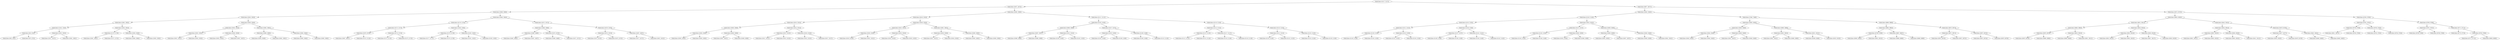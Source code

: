 digraph G{
1049570291 [label="Node{data=[5127, 5127]}"]
1049570291 -> 16862150
16862150 [label="Node{data=[4972, 4972]}"]
16862150 -> 1183499435
1183499435 [label="Node{data=[3066, 3066]}"]
1183499435 -> 1205115348
1205115348 [label="Node{data=[3050, 3050]}"]
1205115348 -> 4452974
4452974 [label="Node{data=[2082, 2082]}"]
4452974 -> 186111707
186111707 [label="Node{data=[1545, 1545]}"]
186111707 -> 455664782
455664782 [label="Node{data=[910, 910]}"]
455664782 -> 2027017222
2027017222 [label="Node{data=[852, 852]}"]
455664782 -> 1730054640
1730054640 [label="Node{data=[973, 973]}"]
186111707 -> 1376398022
1376398022 [label="Node{data=[2032, 2032]}"]
1376398022 -> 249211037
249211037 [label="Node{data=[2027, 2027]}"]
1376398022 -> 2019376292
2019376292 [label="Node{data=[2061, 2061]}"]
4452974 -> 1805613910
1805613910 [label="Node{data=[2823, 2823]}"]
1805613910 -> 1749037305
1749037305 [label="Node{data=[2176, 2176]}"]
1749037305 -> 856027948
856027948 [label="Node{data=[2091, 2091]}"]
1749037305 -> 581718516
581718516 [label="Node{data=[2272, 2272]}"]
1805613910 -> 846846780
846846780 [label="Node{data=[2926, 2926]}"]
846846780 -> 1532490354
1532490354 [label="Node{data=[2894, 2894]}"]
846846780 -> 1205335719
1205335719 [label="Node{data=[2955, 2955]}"]
1205115348 -> 129248344
129248344 [label="Node{data=[3058, 3058]}"]
129248344 -> 2070460329
2070460329 [label="Node{data=[3054, 3054]}"]
2070460329 -> 524820180
524820180 [label="Node{data=[3052, 3052]}"]
524820180 -> 1741857108
1741857108 [label="Node{data=[3051, 3051]}"]
524820180 -> 1101174554
1101174554 [label="Node{data=[3053, 3053]}"]
2070460329 -> 2135532920
2135532920 [label="Node{data=[3056, 3056]}"]
2135532920 -> 539540219
539540219 [label="Node{data=[3055, 3055]}"]
2135532920 -> 1375889323
1375889323 [label="Node{data=[3057, 3057]}"]
129248344 -> 130883766
130883766 [label="Node{data=[3062, 3062]}"]
130883766 -> 891103058
891103058 [label="Node{data=[3060, 3060]}"]
891103058 -> 1351068776
1351068776 [label="Node{data=[3059, 3059]}"]
891103058 -> 293189356
293189356 [label="Node{data=[3061, 3061]}"]
130883766 -> 2145381605
2145381605 [label="Node{data=[3064, 3064]}"]
2145381605 -> 597980155
597980155 [label="Node{data=[3063, 3063]}"]
2145381605 -> 1319993099
1319993099 [label="Node{data=[3065, 3065]}"]
1183499435 -> 314539748
314539748 [label="Node{data=[3464, 3464]}"]
314539748 -> 310837394
310837394 [label="Node{data=[3176, 3176]}"]
310837394 -> 314344082
314344082 [label="Node{data=[3172, 3172]}"]
314344082 -> 927785705
927785705 [label="Node{data=[3078, 3078]}"]
927785705 -> 1592652474
1592652474 [label="Node{data=[3067, 3067]}"]
927785705 -> 1959066213
1959066213 [label="Node{data=[3113, 3113]}"]
314344082 -> 35278461
35278461 [label="Node{data=[3174, 3174]}"]
35278461 -> 1376894845
1376894845 [label="Node{data=[3173, 3173]}"]
35278461 -> 1675161511
1675161511 [label="Node{data=[3175, 3175]}"]
310837394 -> 815543915
815543915 [label="Node{data=[3180, 3180]}"]
815543915 -> 1613098915
1613098915 [label="Node{data=[3178, 3178]}"]
1613098915 -> 1058037389
1058037389 [label="Node{data=[3177, 3177]}"]
1613098915 -> 462502687
462502687 [label="Node{data=[3179, 3179]}"]
815543915 -> 1257204072
1257204072 [label="Node{data=[3182, 3182]}"]
1257204072 -> 100196193
100196193 [label="Node{data=[3181, 3181]}"]
1257204072 -> 941694309
941694309 [label="Node{data=[3183, 3183]}"]
314539748 -> 712671421
712671421 [label="Node{data=[3472, 3472]}"]
712671421 -> 460265651
460265651 [label="Node{data=[3468, 3468]}"]
460265651 -> 1479528296
1479528296 [label="Node{data=[3466, 3466]}"]
1479528296 -> 1750416189
1750416189 [label="Node{data=[3465, 3465]}"]
1479528296 -> 374616546
374616546 [label="Node{data=[3467, 3467]}"]
460265651 -> 1973225755
1973225755 [label="Node{data=[3470, 3470]}"]
1973225755 -> 1408224335
1408224335 [label="Node{data=[3469, 3469]}"]
1973225755 -> 304253404
304253404 [label="Node{data=[3471, 3471]}"]
712671421 -> 634282331
634282331 [label="Node{data=[3476, 3476]}"]
634282331 -> 939946280
939946280 [label="Node{data=[3474, 3474]}"]
939946280 -> 354836435
354836435 [label="Node{data=[3473, 3473]}"]
939946280 -> 332159170
332159170 [label="Node{data=[3475, 3475]}"]
634282331 -> 1172191065
1172191065 [label="Node{data=[4587, 4587]}"]
1172191065 -> 1322942971
1322942971 [label="Node{data=[3477, 3477]}"]
1172191065 -> 1764067124
1764067124 [label="Node{data=[4812, 4812]}"]
16862150 -> 417257626
417257626 [label="Node{data=[5095, 5095]}"]
417257626 -> 739131431
739131431 [label="Node{data=[5018, 5018]}"]
739131431 -> 918673668
918673668 [label="Node{data=[5010, 5010]}"]
918673668 -> 1931015375
1931015375 [label="Node{data=[5006, 5006]}"]
1931015375 -> 502065214
502065214 [label="Node{data=[5004, 5004]}"]
502065214 -> 1128107228
1128107228 [label="Node{data=[5003, 5003]}"]
502065214 -> 2072802374
2072802374 [label="Node{data=[5005, 5005]}"]
1931015375 -> 1334204788
1334204788 [label="Node{data=[5008, 5008]}"]
1334204788 -> 902948258
902948258 [label="Node{data=[5007, 5007]}"]
1334204788 -> 438682792
438682792 [label="Node{data=[5009, 5009]}"]
918673668 -> 43232750
43232750 [label="Node{data=[5014, 5014]}"]
43232750 -> 2141391153
2141391153 [label="Node{data=[5012, 5012]}"]
2141391153 -> 1164255122
1164255122 [label="Node{data=[5011, 5011]}"]
2141391153 -> 1901167378
1901167378 [label="Node{data=[5013, 5013]}"]
43232750 -> 1857207307
1857207307 [label="Node{data=[5016, 5016]}"]
1857207307 -> 163564141
163564141 [label="Node{data=[5015, 5015]}"]
1857207307 -> 1691082055
1691082055 [label="Node{data=[5017, 5017]}"]
739131431 -> 436181983
436181983 [label="Node{data=[5026, 5026]}"]
436181983 -> 1658207759
1658207759 [label="Node{data=[5022, 5022]}"]
1658207759 -> 365784218
365784218 [label="Node{data=[5020, 5020]}"]
365784218 -> 794208897
794208897 [label="Node{data=[5019, 5019]}"]
365784218 -> 1242758615
1242758615 [label="Node{data=[5021, 5021]}"]
1658207759 -> 426214620
426214620 [label="Node{data=[5024, 5024]}"]
426214620 -> 1739621078
1739621078 [label="Node{data=[5023, 5023]}"]
426214620 -> 2108177923
2108177923 [label="Node{data=[5025, 5025]}"]
436181983 -> 537499684
537499684 [label="Node{data=[5091, 5091]}"]
537499684 -> 99461533
99461533 [label="Node{data=[5028, 5028]}"]
99461533 -> 1713913284
1713913284 [label="Node{data=[5027, 5027]}"]
99461533 -> 1523339044
1523339044 [label="Node{data=[5054, 5054]}"]
537499684 -> 921183457
921183457 [label="Node{data=[5093, 5093]}"]
921183457 -> 1579270880
1579270880 [label="Node{data=[5092, 5092]}"]
921183457 -> 2042630909
2042630909 [label="Node{data=[5094, 5094]}"]
417257626 -> 1104005006
1104005006 [label="Node{data=[5111, 5111]}"]
1104005006 -> 913652858
913652858 [label="Node{data=[5103, 5103]}"]
913652858 -> 1712578198
1712578198 [label="Node{data=[5099, 5099]}"]
1712578198 -> 524119891
524119891 [label="Node{data=[5097, 5097]}"]
524119891 -> 811809421
811809421 [label="Node{data=[5096, 5096]}"]
524119891 -> 803882519
803882519 [label="Node{data=[5098, 5098]}"]
1712578198 -> 1467337234
1467337234 [label="Node{data=[5101, 5101]}"]
1467337234 -> 591818840
591818840 [label="Node{data=[5100, 5100]}"]
1467337234 -> 181965295
181965295 [label="Node{data=[5102, 5102]}"]
913652858 -> 2004857949
2004857949 [label="Node{data=[5107, 5107]}"]
2004857949 -> 245614074
245614074 [label="Node{data=[5105, 5105]}"]
245614074 -> 511156422
511156422 [label="Node{data=[5104, 5104]}"]
245614074 -> 1357778190
1357778190 [label="Node{data=[5106, 5106]}"]
2004857949 -> 1522107922
1522107922 [label="Node{data=[5109, 5109]}"]
1522107922 -> 1252328618
1252328618 [label="Node{data=[5108, 5108]}"]
1522107922 -> 1777855656
1777855656 [label="Node{data=[5110, 5110]}"]
1104005006 -> 1230052069
1230052069 [label="Node{data=[5119, 5119]}"]
1230052069 -> 1607371979
1607371979 [label="Node{data=[5115, 5115]}"]
1607371979 -> 1026315212
1026315212 [label="Node{data=[5113, 5113]}"]
1026315212 -> 1802005101
1802005101 [label="Node{data=[5112, 5112]}"]
1026315212 -> 707773399
707773399 [label="Node{data=[5114, 5114]}"]
1607371979 -> 28097165
28097165 [label="Node{data=[5117, 5117]}"]
28097165 -> 1581333319
1581333319 [label="Node{data=[5116, 5116]}"]
28097165 -> 1993476576
1993476576 [label="Node{data=[5118, 5118]}"]
1230052069 -> 582442390
582442390 [label="Node{data=[5123, 5123]}"]
582442390 -> 1185670047
1185670047 [label="Node{data=[5121, 5121]}"]
1185670047 -> 291988238
291988238 [label="Node{data=[5120, 5120]}"]
1185670047 -> 2006771147
2006771147 [label="Node{data=[5122, 5122]}"]
582442390 -> 1876905283
1876905283 [label="Node{data=[5125, 5125]}"]
1876905283 -> 1995570236
1995570236 [label="Node{data=[5124, 5124]}"]
1876905283 -> 1545903871
1545903871 [label="Node{data=[5126, 5126]}"]
1049570291 -> 1283885581
1283885581 [label="Node{data=[8877, 8877]}"]
1283885581 -> 1495692171
1495692171 [label="Node{data=[5642, 5642]}"]
1495692171 -> 550462607
550462607 [label="Node{data=[5143, 5143]}"]
550462607 -> 1491391759
1491391759 [label="Node{data=[5135, 5135]}"]
1491391759 -> 550173436
550173436 [label="Node{data=[5131, 5131]}"]
550173436 -> 1251635013
1251635013 [label="Node{data=[5129, 5129]}"]
1251635013 -> 287998341
287998341 [label="Node{data=[5128, 5128]}"]
1251635013 -> 1872261634
1872261634 [label="Node{data=[5130, 5130]}"]
550173436 -> 418543639
418543639 [label="Node{data=[5133, 5133]}"]
418543639 -> 17554443
17554443 [label="Node{data=[5132, 5132]}"]
418543639 -> 1156076294
1156076294 [label="Node{data=[5134, 5134]}"]
1491391759 -> 1749819899
1749819899 [label="Node{data=[5139, 5139]}"]
1749819899 -> 1677057573
1677057573 [label="Node{data=[5137, 5137]}"]
1677057573 -> 1010937300
1010937300 [label="Node{data=[5136, 5136]}"]
1677057573 -> 985114937
985114937 [label="Node{data=[5138, 5138]}"]
1749819899 -> 872223853
872223853 [label="Node{data=[5141, 5141]}"]
872223853 -> 2125783233
2125783233 [label="Node{data=[5140, 5140]}"]
872223853 -> 1328205262
1328205262 [label="Node{data=[5142, 5142]}"]
550462607 -> 1213418355
1213418355 [label="Node{data=[5610, 5610]}"]
1213418355 -> 332816488
332816488 [label="Node{data=[5147, 5147]}"]
332816488 -> 1253910587
1253910587 [label="Node{data=[5145, 5145]}"]
1253910587 -> 1398855711
1398855711 [label="Node{data=[5144, 5144]}"]
1253910587 -> 28973523
28973523 [label="Node{data=[5146, 5146]}"]
332816488 -> 558886060
558886060 [label="Node{data=[5563, 5563]}"]
558886060 -> 34661454
34661454 [label="Node{data=[5554, 5554]}"]
558886060 -> 1466266675
1466266675 [label="Node{data=[5599, 5599]}"]
1213418355 -> 113281933
113281933 [label="Node{data=[5638, 5638]}"]
113281933 -> 1488207221
1488207221 [label="Node{data=[5636, 5636]}"]
1488207221 -> 1568899257
1568899257 [label="Node{data=[5635, 5635]}"]
1488207221 -> 557560790
557560790 [label="Node{data=[5637, 5637]}"]
113281933 -> 589682847
589682847 [label="Node{data=[5640, 5640]}"]
589682847 -> 1510151707
1510151707 [label="Node{data=[5639, 5639]}"]
589682847 -> 457495466
457495466 [label="Node{data=[5641, 5641]}"]
1495692171 -> 1738368535
1738368535 [label="Node{data=[7948, 7948]}"]
1738368535 -> 1785838427
1785838427 [label="Node{data=[5650, 5650]}"]
1785838427 -> 679533504
679533504 [label="Node{data=[5646, 5646]}"]
679533504 -> 367301881
367301881 [label="Node{data=[5644, 5644]}"]
367301881 -> 424011148
424011148 [label="Node{data=[5643, 5643]}"]
367301881 -> 2122919580
2122919580 [label="Node{data=[5645, 5645]}"]
679533504 -> 1350149206
1350149206 [label="Node{data=[5648, 5648]}"]
1350149206 -> 1628152316
1628152316 [label="Node{data=[5647, 5647]}"]
1350149206 -> 1465143764
1465143764 [label="Node{data=[5649, 5649]}"]
1785838427 -> 1620998252
1620998252 [label="Node{data=[5688, 5688]}"]
1620998252 -> 2111318845
2111318845 [label="Node{data=[5652, 5652]}"]
2111318845 -> 1096839483
1096839483 [label="Node{data=[5651, 5651]}"]
2111318845 -> 886002226
886002226 [label="Node{data=[5680, 5680]}"]
1620998252 -> 662770143
662770143 [label="Node{data=[6321, 6321]}"]
662770143 -> 456939473
456939473 [label="Node{data=[6288, 6288]}"]
662770143 -> 1503073316
1503073316 [label="Node{data=[6323, 6323]}"]
1738368535 -> 394757094
394757094 [label="Node{data=[8869, 8869]}"]
394757094 -> 950495008
950495008 [label="Node{data=[8865, 8865]}"]
950495008 -> 1104952634
1104952634 [label="Node{data=[8789, 8789]}"]
1104952634 -> 537601809
537601809 [label="Node{data=[8095, 8095]}"]
1104952634 -> 196610117
196610117 [label="Node{data=[8815, 8815]}"]
950495008 -> 136704117
136704117 [label="Node{data=[8867, 8867]}"]
136704117 -> 674245030
674245030 [label="Node{data=[8866, 8866]}"]
136704117 -> 1366994974
1366994974 [label="Node{data=[8868, 8868]}"]
394757094 -> 441147476
441147476 [label="Node{data=[8873, 8873]}"]
441147476 -> 1036684592
1036684592 [label="Node{data=[8871, 8871]}"]
1036684592 -> 337575478
337575478 [label="Node{data=[8870, 8870]}"]
1036684592 -> 274745067
274745067 [label="Node{data=[8872, 8872]}"]
441147476 -> 1374215539
1374215539 [label="Node{data=[8875, 8875]}"]
1374215539 -> 950172019
950172019 [label="Node{data=[8874, 8874]}"]
1374215539 -> 1538182943
1538182943 [label="Node{data=[8876, 8876]}"]
1283885581 -> 1231785375
1231785375 [label="Node{data=[9575, 9575]}"]
1231785375 -> 1585435268
1585435268 [label="Node{data=[8920, 8920]}"]
1585435268 -> 1975337433
1975337433 [label="Node{data=[8912, 8912]}"]
1975337433 -> 1481027142
1481027142 [label="Node{data=[8893, 8893]}"]
1481027142 -> 1305794468
1305794468 [label="Node{data=[8879, 8879]}"]
1305794468 -> 1830803304
1830803304 [label="Node{data=[8878, 8878]}"]
1305794468 -> 1916006555
1916006555 [label="Node{data=[8880, 8880]}"]
1481027142 -> 527062021
527062021 [label="Node{data=[8910, 8910]}"]
527062021 -> 1953024443
1953024443 [label="Node{data=[8909, 8909]}"]
527062021 -> 1742730441
1742730441 [label="Node{data=[8911, 8911]}"]
1975337433 -> 176514945
176514945 [label="Node{data=[8916, 8916]}"]
176514945 -> 1191362728
1191362728 [label="Node{data=[8914, 8914]}"]
1191362728 -> 1964371170
1964371170 [label="Node{data=[8913, 8913]}"]
1191362728 -> 1844721461
1844721461 [label="Node{data=[8915, 8915]}"]
176514945 -> 1290595429
1290595429 [label="Node{data=[8918, 8918]}"]
1290595429 -> 490369744
490369744 [label="Node{data=[8917, 8917]}"]
1290595429 -> 1192427369
1192427369 [label="Node{data=[8919, 8919]}"]
1585435268 -> 194192673
194192673 [label="Node{data=[9442, 9442]}"]
194192673 -> 548896754
548896754 [label="Node{data=[8924, 8924]}"]
548896754 -> 1859462598
1859462598 [label="Node{data=[8922, 8922]}"]
1859462598 -> 1055680194
1055680194 [label="Node{data=[8921, 8921]}"]
1859462598 -> 742716947
742716947 [label="Node{data=[8923, 8923]}"]
548896754 -> 932664454
932664454 [label="Node{data=[8926, 8926]}"]
932664454 -> 1881910439
1881910439 [label="Node{data=[8925, 8925]}"]
932664454 -> 766254614
766254614 [label="Node{data=[9411, 9411]}"]
194192673 -> 643011038
643011038 [label="Node{data=[9479, 9479]}"]
643011038 -> 728617718
728617718 [label="Node{data=[9477, 9477]}"]
728617718 -> 109977000
109977000 [label="Node{data=[9453, 9453]}"]
728617718 -> 1260384193
1260384193 [label="Node{data=[9478, 9478]}"]
643011038 -> 1912097309
1912097309 [label="Node{data=[9481, 9481]}"]
1912097309 -> 885509302
885509302 [label="Node{data=[9480, 9480]}"]
1912097309 -> 1121121499
1121121499 [label="Node{data=[9482, 9482]}"]
1231785375 -> 1988590247
1988590247 [label="Node{data=[9765, 9765]}"]
1988590247 -> 1159495368
1159495368 [label="Node{data=[9761, 9761]}"]
1159495368 -> 1337239713
1337239713 [label="Node{data=[9758, 9758]}"]
1337239713 -> 437647776
437647776 [label="Node{data=[9611, 9611]}"]
1337239713 -> 1460337159
1460337159 [label="Node{data=[9760, 9760]}"]
1159495368 -> 1900426256
1900426256 [label="Node{data=[9763, 9763]}"]
1900426256 -> 459107129
459107129 [label="Node{data=[9762, 9762]}"]
1900426256 -> 783309067
783309067 [label="Node{data=[9764, 9764]}"]
1988590247 -> 787108888
787108888 [label="Node{data=[9769, 9769]}"]
787108888 -> 1850475361
1850475361 [label="Node{data=[9767, 9767]}"]
1850475361 -> 507029810
507029810 [label="Node{data=[9766, 9766]}"]
1850475361 -> 845992959
845992959 [label="Node{data=[9768, 9768]}"]
787108888 -> 1314523966
1314523966 [label="Node{data=[9771, 9771]}"]
1314523966 -> 1073962655
1073962655 [label="Node{data=[9770, 9770]}"]
1314523966 -> 464068244
464068244 [label="Node{data=[9780, 9780]}"]
464068244 -> 1326372149
1326372149 [label="Node{data=[9772, 9772]}"]
464068244 -> 1368601617
1368601617 [label="Node{data=[9956, 9956]}"]
}
